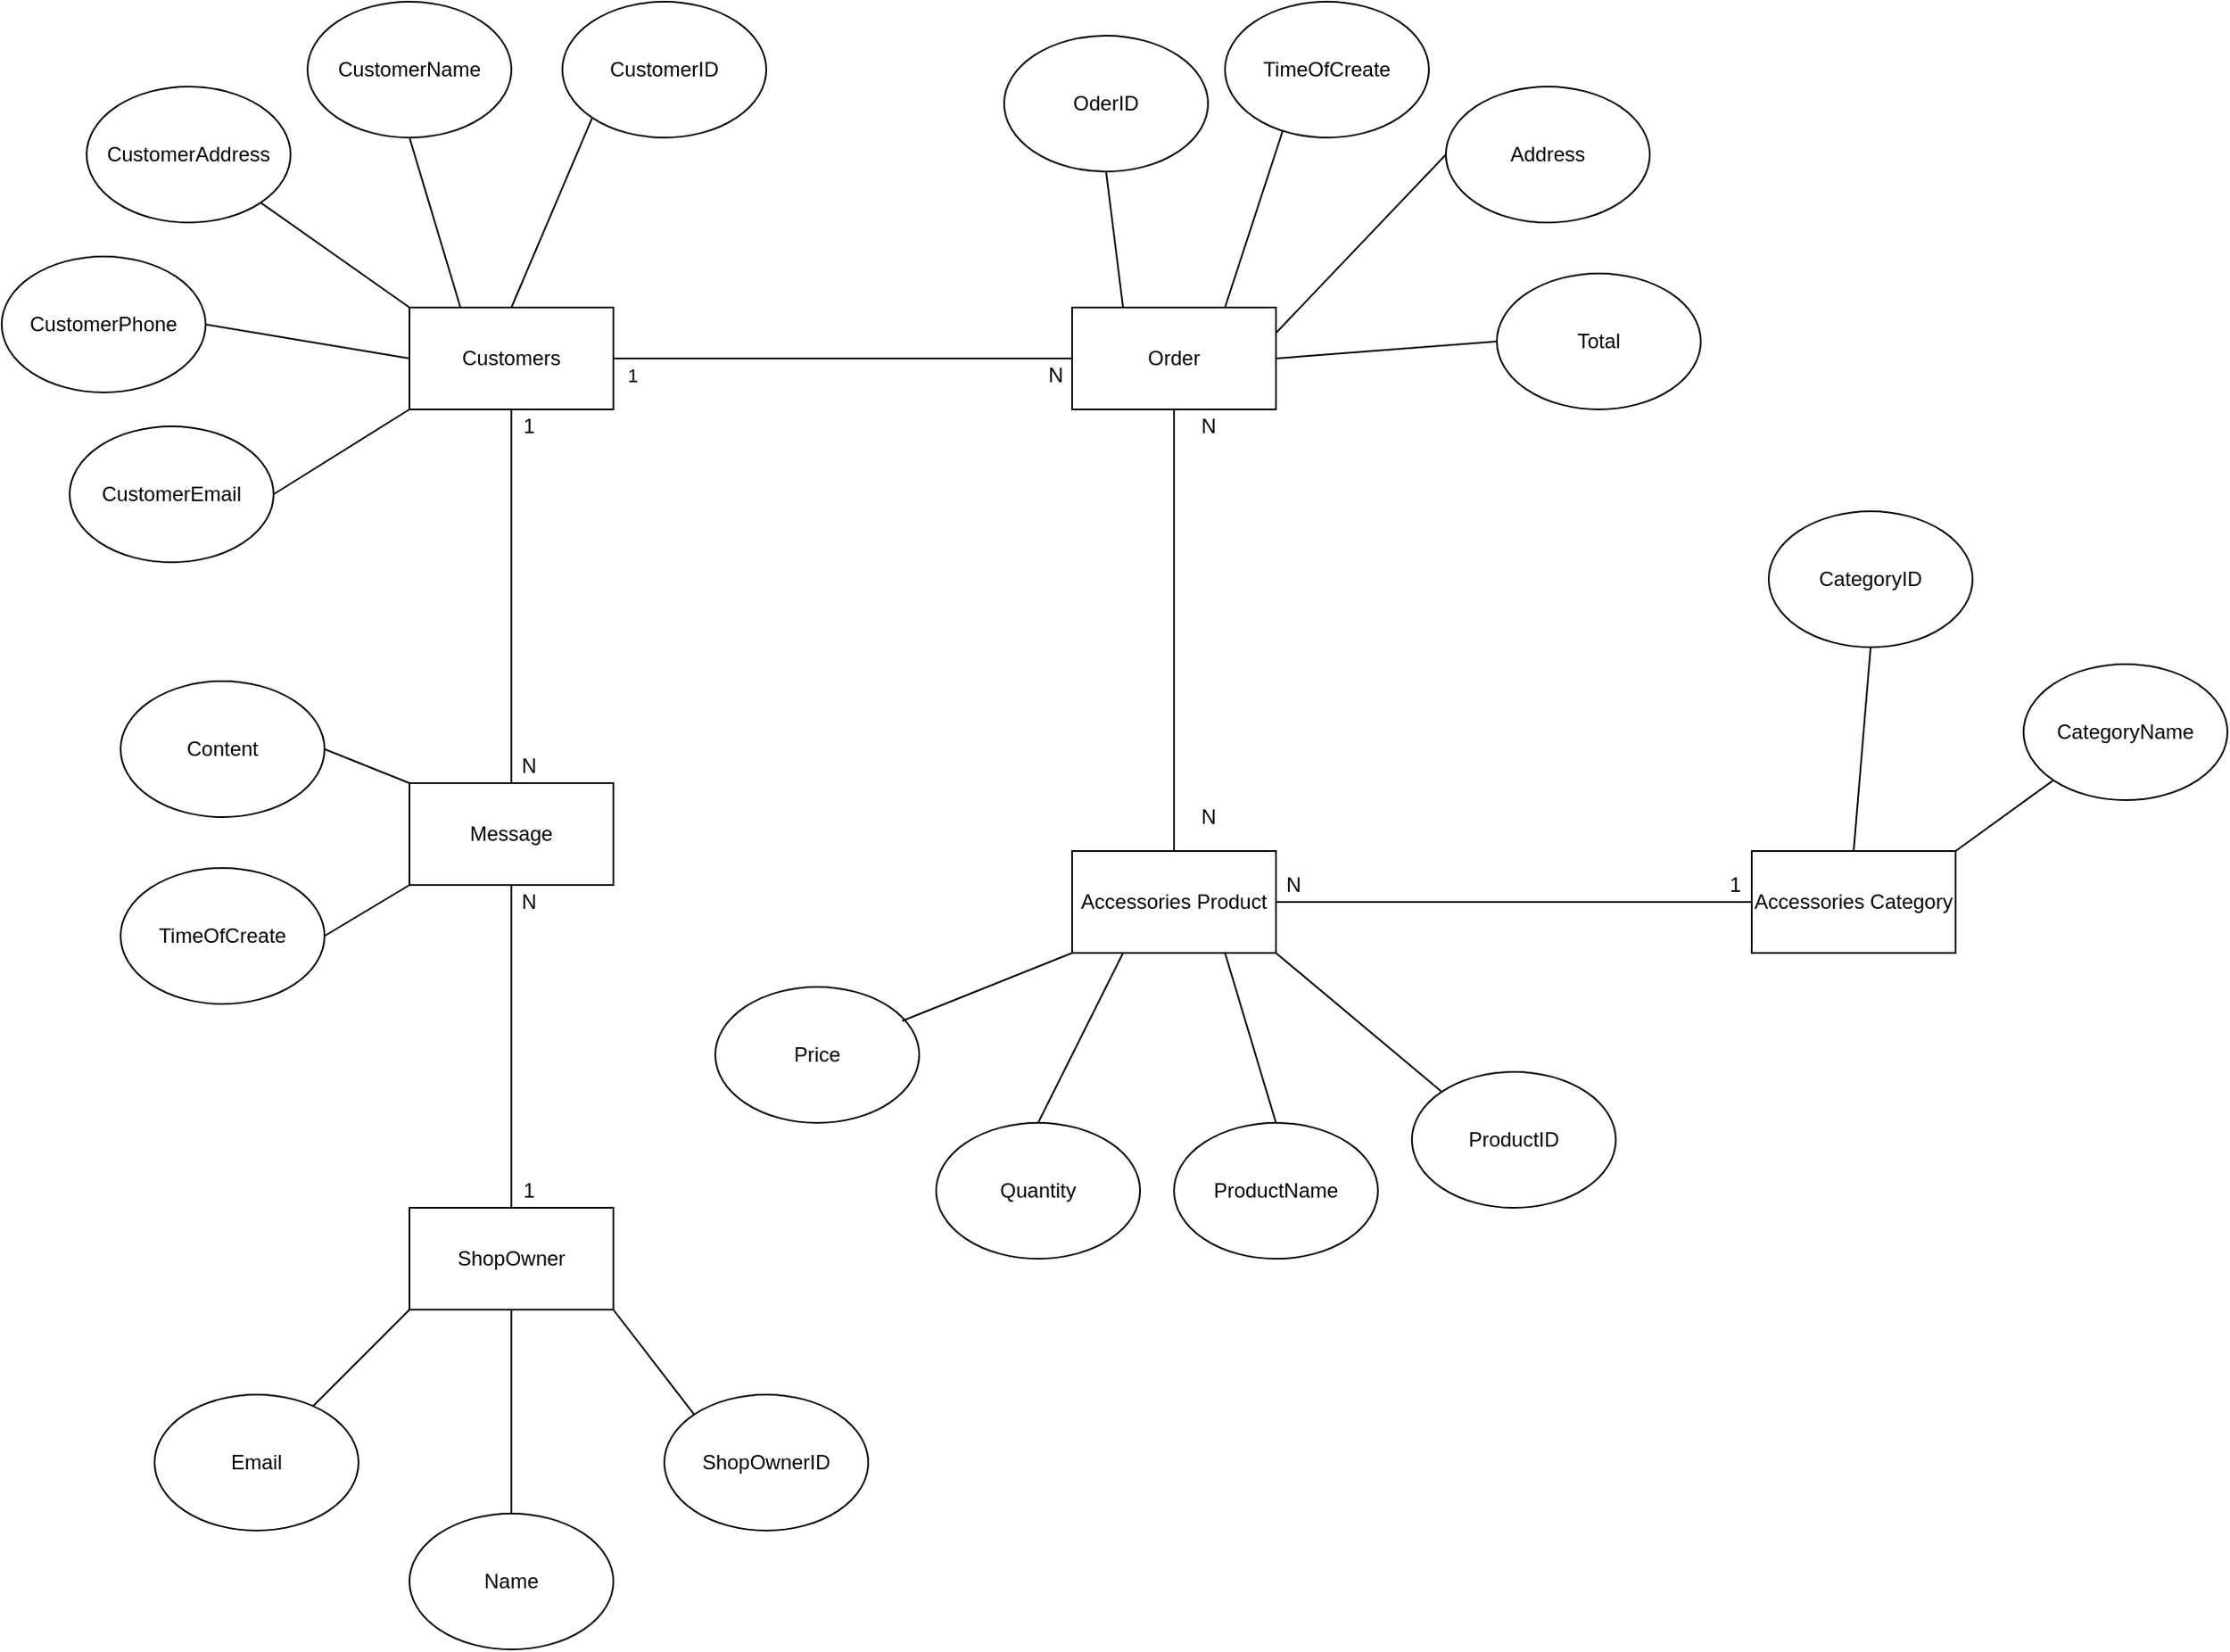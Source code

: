 <mxfile version="14.4.3" type="github">
  <diagram id="R2lEEEUBdFMjLlhIrx00" name="Page-1">
    <mxGraphModel dx="2232" dy="1864" grid="1" gridSize="10" guides="1" tooltips="1" connect="1" arrows="1" fold="1" page="1" pageScale="1" pageWidth="850" pageHeight="1100" math="0" shadow="0" extFonts="Permanent Marker^https://fonts.googleapis.com/css?family=Permanent+Marker">
      <root>
        <mxCell id="0" />
        <mxCell id="1" parent="0" />
        <mxCell id="6Naf4Phoal-c_pQ7kWCz-1" value="Accessories Product" style="rounded=0;whiteSpace=wrap;html=1;" vertex="1" parent="1">
          <mxGeometry x="340" y="370" width="120" height="60" as="geometry" />
        </mxCell>
        <mxCell id="6Naf4Phoal-c_pQ7kWCz-2" value="Accessories Category" style="rounded=0;whiteSpace=wrap;html=1;" vertex="1" parent="1">
          <mxGeometry x="740" y="370" width="120" height="60" as="geometry" />
        </mxCell>
        <mxCell id="6Naf4Phoal-c_pQ7kWCz-3" value="Order" style="rounded=0;whiteSpace=wrap;html=1;" vertex="1" parent="1">
          <mxGeometry x="340" y="50" width="120" height="60" as="geometry" />
        </mxCell>
        <mxCell id="6Naf4Phoal-c_pQ7kWCz-4" value="Customers" style="rounded=0;whiteSpace=wrap;html=1;" vertex="1" parent="1">
          <mxGeometry x="-50" y="50" width="120" height="60" as="geometry" />
        </mxCell>
        <mxCell id="6Naf4Phoal-c_pQ7kWCz-5" value="ShopOwner" style="rounded=0;whiteSpace=wrap;html=1;" vertex="1" parent="1">
          <mxGeometry x="-50" y="580" width="120" height="60" as="geometry" />
        </mxCell>
        <mxCell id="6Naf4Phoal-c_pQ7kWCz-6" value="Message" style="rounded=0;whiteSpace=wrap;html=1;" vertex="1" parent="1">
          <mxGeometry x="-50" y="330" width="120" height="60" as="geometry" />
        </mxCell>
        <mxCell id="6Naf4Phoal-c_pQ7kWCz-7" value="" style="endArrow=none;html=1;exitX=1;exitY=0.5;exitDx=0;exitDy=0;entryX=0;entryY=0.5;entryDx=0;entryDy=0;" edge="1" parent="1" source="6Naf4Phoal-c_pQ7kWCz-4" target="6Naf4Phoal-c_pQ7kWCz-3">
          <mxGeometry width="50" height="50" relative="1" as="geometry">
            <mxPoint x="400" y="420" as="sourcePoint" />
            <mxPoint x="450" y="370" as="targetPoint" />
          </mxGeometry>
        </mxCell>
        <mxCell id="6Naf4Phoal-c_pQ7kWCz-12" value="1" style="edgeLabel;html=1;align=center;verticalAlign=middle;resizable=0;points=[];" vertex="1" connectable="0" parent="6Naf4Phoal-c_pQ7kWCz-7">
          <mxGeometry x="-0.918" y="-1" relative="1" as="geometry">
            <mxPoint y="9" as="offset" />
          </mxGeometry>
        </mxCell>
        <mxCell id="6Naf4Phoal-c_pQ7kWCz-8" value="" style="endArrow=none;html=1;entryX=0;entryY=0.5;entryDx=0;entryDy=0;exitX=1;exitY=0.5;exitDx=0;exitDy=0;" edge="1" parent="1" source="6Naf4Phoal-c_pQ7kWCz-1" target="6Naf4Phoal-c_pQ7kWCz-2">
          <mxGeometry width="50" height="50" relative="1" as="geometry">
            <mxPoint x="400" y="420" as="sourcePoint" />
            <mxPoint x="450" y="370" as="targetPoint" />
          </mxGeometry>
        </mxCell>
        <mxCell id="6Naf4Phoal-c_pQ7kWCz-9" value="" style="endArrow=none;html=1;entryX=0.5;entryY=1;entryDx=0;entryDy=0;" edge="1" parent="1" target="6Naf4Phoal-c_pQ7kWCz-3">
          <mxGeometry width="50" height="50" relative="1" as="geometry">
            <mxPoint x="400" y="370" as="sourcePoint" />
            <mxPoint x="450" y="370" as="targetPoint" />
          </mxGeometry>
        </mxCell>
        <mxCell id="6Naf4Phoal-c_pQ7kWCz-10" value="" style="endArrow=none;html=1;exitX=0.5;exitY=1;exitDx=0;exitDy=0;entryX=0.5;entryY=0;entryDx=0;entryDy=0;" edge="1" parent="1" source="6Naf4Phoal-c_pQ7kWCz-4" target="6Naf4Phoal-c_pQ7kWCz-6">
          <mxGeometry width="50" height="50" relative="1" as="geometry">
            <mxPoint x="400" y="420" as="sourcePoint" />
            <mxPoint x="450" y="370" as="targetPoint" />
          </mxGeometry>
        </mxCell>
        <mxCell id="6Naf4Phoal-c_pQ7kWCz-11" value="" style="endArrow=none;html=1;exitX=0.5;exitY=1;exitDx=0;exitDy=0;entryX=0.5;entryY=0;entryDx=0;entryDy=0;" edge="1" parent="1" source="6Naf4Phoal-c_pQ7kWCz-6" target="6Naf4Phoal-c_pQ7kWCz-5">
          <mxGeometry width="50" height="50" relative="1" as="geometry">
            <mxPoint x="400" y="420" as="sourcePoint" />
            <mxPoint x="450" y="370" as="targetPoint" />
          </mxGeometry>
        </mxCell>
        <mxCell id="6Naf4Phoal-c_pQ7kWCz-13" value="N" style="text;html=1;align=center;verticalAlign=middle;resizable=0;points=[];autosize=1;" vertex="1" parent="1">
          <mxGeometry x="320" y="80" width="20" height="20" as="geometry" />
        </mxCell>
        <mxCell id="6Naf4Phoal-c_pQ7kWCz-14" value="N" style="text;html=1;align=center;verticalAlign=middle;resizable=0;points=[];autosize=1;" vertex="1" parent="1">
          <mxGeometry x="410" y="110" width="20" height="20" as="geometry" />
        </mxCell>
        <mxCell id="6Naf4Phoal-c_pQ7kWCz-15" value="N" style="text;html=1;align=center;verticalAlign=middle;resizable=0;points=[];autosize=1;" vertex="1" parent="1">
          <mxGeometry x="410" y="340" width="20" height="20" as="geometry" />
        </mxCell>
        <mxCell id="6Naf4Phoal-c_pQ7kWCz-16" value="1" style="text;html=1;align=center;verticalAlign=middle;resizable=0;points=[];autosize=1;" vertex="1" parent="1">
          <mxGeometry x="720" y="380" width="20" height="20" as="geometry" />
        </mxCell>
        <mxCell id="6Naf4Phoal-c_pQ7kWCz-17" value="N" style="text;html=1;align=center;verticalAlign=middle;resizable=0;points=[];autosize=1;" vertex="1" parent="1">
          <mxGeometry x="460" y="380" width="20" height="20" as="geometry" />
        </mxCell>
        <mxCell id="6Naf4Phoal-c_pQ7kWCz-18" value="1" style="text;html=1;align=center;verticalAlign=middle;resizable=0;points=[];autosize=1;" vertex="1" parent="1">
          <mxGeometry x="10" y="110" width="20" height="20" as="geometry" />
        </mxCell>
        <mxCell id="6Naf4Phoal-c_pQ7kWCz-19" value="N" style="text;html=1;align=center;verticalAlign=middle;resizable=0;points=[];autosize=1;" vertex="1" parent="1">
          <mxGeometry x="10" y="310" width="20" height="20" as="geometry" />
        </mxCell>
        <mxCell id="6Naf4Phoal-c_pQ7kWCz-20" value="1" style="text;html=1;align=center;verticalAlign=middle;resizable=0;points=[];autosize=1;" vertex="1" parent="1">
          <mxGeometry x="10" y="560" width="20" height="20" as="geometry" />
        </mxCell>
        <mxCell id="6Naf4Phoal-c_pQ7kWCz-21" value="N" style="text;html=1;align=center;verticalAlign=middle;resizable=0;points=[];autosize=1;" vertex="1" parent="1">
          <mxGeometry x="10" y="390" width="20" height="20" as="geometry" />
        </mxCell>
        <mxCell id="6Naf4Phoal-c_pQ7kWCz-22" value="ShopOwnerID" style="ellipse;whiteSpace=wrap;html=1;" vertex="1" parent="1">
          <mxGeometry x="100" y="690" width="120" height="80" as="geometry" />
        </mxCell>
        <mxCell id="6Naf4Phoal-c_pQ7kWCz-23" value="Name" style="ellipse;whiteSpace=wrap;html=1;" vertex="1" parent="1">
          <mxGeometry x="-50" y="760" width="120" height="80" as="geometry" />
        </mxCell>
        <mxCell id="6Naf4Phoal-c_pQ7kWCz-24" value="Email" style="ellipse;whiteSpace=wrap;html=1;" vertex="1" parent="1">
          <mxGeometry x="-200" y="690" width="120" height="80" as="geometry" />
        </mxCell>
        <mxCell id="6Naf4Phoal-c_pQ7kWCz-25" value="Content" style="ellipse;whiteSpace=wrap;html=1;" vertex="1" parent="1">
          <mxGeometry x="-220" y="270" width="120" height="80" as="geometry" />
        </mxCell>
        <mxCell id="6Naf4Phoal-c_pQ7kWCz-26" value="TimeOfCreate" style="ellipse;whiteSpace=wrap;html=1;" vertex="1" parent="1">
          <mxGeometry x="-220" y="380" width="120" height="80" as="geometry" />
        </mxCell>
        <mxCell id="6Naf4Phoal-c_pQ7kWCz-27" value="CustomerID" style="ellipse;whiteSpace=wrap;html=1;" vertex="1" parent="1">
          <mxGeometry x="40" y="-130" width="120" height="80" as="geometry" />
        </mxCell>
        <mxCell id="6Naf4Phoal-c_pQ7kWCz-28" value="CustomerName" style="ellipse;whiteSpace=wrap;html=1;" vertex="1" parent="1">
          <mxGeometry x="-110" y="-130" width="120" height="80" as="geometry" />
        </mxCell>
        <mxCell id="6Naf4Phoal-c_pQ7kWCz-29" value="CustomerAddress" style="ellipse;whiteSpace=wrap;html=1;" vertex="1" parent="1">
          <mxGeometry x="-240" y="-80" width="120" height="80" as="geometry" />
        </mxCell>
        <mxCell id="6Naf4Phoal-c_pQ7kWCz-30" value="CustomerPhone" style="ellipse;whiteSpace=wrap;html=1;" vertex="1" parent="1">
          <mxGeometry x="-290" y="20" width="120" height="80" as="geometry" />
        </mxCell>
        <mxCell id="6Naf4Phoal-c_pQ7kWCz-31" value="CustomerEmail" style="ellipse;whiteSpace=wrap;html=1;" vertex="1" parent="1">
          <mxGeometry x="-250" y="120" width="120" height="80" as="geometry" />
        </mxCell>
        <mxCell id="6Naf4Phoal-c_pQ7kWCz-32" value="OderID" style="ellipse;whiteSpace=wrap;html=1;" vertex="1" parent="1">
          <mxGeometry x="300" y="-110" width="120" height="80" as="geometry" />
        </mxCell>
        <mxCell id="6Naf4Phoal-c_pQ7kWCz-33" value="TimeOfCreate" style="ellipse;whiteSpace=wrap;html=1;" vertex="1" parent="1">
          <mxGeometry x="430" y="-130" width="120" height="80" as="geometry" />
        </mxCell>
        <mxCell id="6Naf4Phoal-c_pQ7kWCz-34" value="ProductID" style="ellipse;whiteSpace=wrap;html=1;" vertex="1" parent="1">
          <mxGeometry x="540" y="500" width="120" height="80" as="geometry" />
        </mxCell>
        <mxCell id="6Naf4Phoal-c_pQ7kWCz-35" value="ProductName" style="ellipse;whiteSpace=wrap;html=1;" vertex="1" parent="1">
          <mxGeometry x="400" y="530" width="120" height="80" as="geometry" />
        </mxCell>
        <mxCell id="6Naf4Phoal-c_pQ7kWCz-36" value="Quantity" style="ellipse;whiteSpace=wrap;html=1;" vertex="1" parent="1">
          <mxGeometry x="260" y="530" width="120" height="80" as="geometry" />
        </mxCell>
        <mxCell id="6Naf4Phoal-c_pQ7kWCz-37" value="Price" style="ellipse;whiteSpace=wrap;html=1;" vertex="1" parent="1">
          <mxGeometry x="130" y="450" width="120" height="80" as="geometry" />
        </mxCell>
        <mxCell id="6Naf4Phoal-c_pQ7kWCz-38" value="CategoryID" style="ellipse;whiteSpace=wrap;html=1;" vertex="1" parent="1">
          <mxGeometry x="750" y="170" width="120" height="80" as="geometry" />
        </mxCell>
        <mxCell id="6Naf4Phoal-c_pQ7kWCz-39" value="CategoryName" style="ellipse;whiteSpace=wrap;html=1;" vertex="1" parent="1">
          <mxGeometry x="900" y="260" width="120" height="80" as="geometry" />
        </mxCell>
        <mxCell id="6Naf4Phoal-c_pQ7kWCz-40" value="" style="endArrow=none;html=1;entryX=0.5;entryY=1;entryDx=0;entryDy=0;exitX=0.5;exitY=0;exitDx=0;exitDy=0;" edge="1" parent="1" source="6Naf4Phoal-c_pQ7kWCz-2" target="6Naf4Phoal-c_pQ7kWCz-38">
          <mxGeometry width="50" height="50" relative="1" as="geometry">
            <mxPoint x="370" y="420" as="sourcePoint" />
            <mxPoint x="420" y="370" as="targetPoint" />
          </mxGeometry>
        </mxCell>
        <mxCell id="6Naf4Phoal-c_pQ7kWCz-41" value="" style="endArrow=none;html=1;exitX=1;exitY=0;exitDx=0;exitDy=0;entryX=0;entryY=1;entryDx=0;entryDy=0;" edge="1" parent="1" source="6Naf4Phoal-c_pQ7kWCz-2" target="6Naf4Phoal-c_pQ7kWCz-39">
          <mxGeometry width="50" height="50" relative="1" as="geometry">
            <mxPoint x="870" y="400" as="sourcePoint" />
            <mxPoint x="920" y="350" as="targetPoint" />
          </mxGeometry>
        </mxCell>
        <mxCell id="6Naf4Phoal-c_pQ7kWCz-42" value="" style="endArrow=none;html=1;exitX=1;exitY=1;exitDx=0;exitDy=0;entryX=0;entryY=0;entryDx=0;entryDy=0;" edge="1" parent="1" source="6Naf4Phoal-c_pQ7kWCz-1" target="6Naf4Phoal-c_pQ7kWCz-34">
          <mxGeometry width="50" height="50" relative="1" as="geometry">
            <mxPoint x="470" y="490" as="sourcePoint" />
            <mxPoint x="520" y="440" as="targetPoint" />
          </mxGeometry>
        </mxCell>
        <mxCell id="6Naf4Phoal-c_pQ7kWCz-43" value="" style="endArrow=none;html=1;entryX=0.75;entryY=1;entryDx=0;entryDy=0;exitX=0.5;exitY=0;exitDx=0;exitDy=0;" edge="1" parent="1" source="6Naf4Phoal-c_pQ7kWCz-35" target="6Naf4Phoal-c_pQ7kWCz-1">
          <mxGeometry width="50" height="50" relative="1" as="geometry">
            <mxPoint x="400" y="520" as="sourcePoint" />
            <mxPoint x="450" y="470" as="targetPoint" />
          </mxGeometry>
        </mxCell>
        <mxCell id="6Naf4Phoal-c_pQ7kWCz-44" value="" style="endArrow=none;html=1;entryX=0.25;entryY=1;entryDx=0;entryDy=0;exitX=0.5;exitY=0;exitDx=0;exitDy=0;" edge="1" parent="1" source="6Naf4Phoal-c_pQ7kWCz-36" target="6Naf4Phoal-c_pQ7kWCz-1">
          <mxGeometry width="50" height="50" relative="1" as="geometry">
            <mxPoint x="320" y="520" as="sourcePoint" />
            <mxPoint x="370" y="470" as="targetPoint" />
          </mxGeometry>
        </mxCell>
        <mxCell id="6Naf4Phoal-c_pQ7kWCz-45" value="" style="endArrow=none;html=1;entryX=0;entryY=1;entryDx=0;entryDy=0;" edge="1" parent="1" target="6Naf4Phoal-c_pQ7kWCz-1">
          <mxGeometry width="50" height="50" relative="1" as="geometry">
            <mxPoint x="240" y="470" as="sourcePoint" />
            <mxPoint x="290" y="420" as="targetPoint" />
          </mxGeometry>
        </mxCell>
        <mxCell id="6Naf4Phoal-c_pQ7kWCz-46" value="" style="endArrow=none;html=1;entryX=0.5;entryY=1;entryDx=0;entryDy=0;exitX=0.25;exitY=0;exitDx=0;exitDy=0;" edge="1" parent="1" source="6Naf4Phoal-c_pQ7kWCz-3" target="6Naf4Phoal-c_pQ7kWCz-32">
          <mxGeometry width="50" height="50" relative="1" as="geometry">
            <mxPoint x="330" y="30" as="sourcePoint" />
            <mxPoint x="380" y="-20" as="targetPoint" />
          </mxGeometry>
        </mxCell>
        <mxCell id="6Naf4Phoal-c_pQ7kWCz-47" value="" style="endArrow=none;html=1;entryX=0.283;entryY=0.95;entryDx=0;entryDy=0;entryPerimeter=0;exitX=0.75;exitY=0;exitDx=0;exitDy=0;" edge="1" parent="1" source="6Naf4Phoal-c_pQ7kWCz-3" target="6Naf4Phoal-c_pQ7kWCz-33">
          <mxGeometry width="50" height="50" relative="1" as="geometry">
            <mxPoint x="440" y="60" as="sourcePoint" />
            <mxPoint x="490" y="10" as="targetPoint" />
          </mxGeometry>
        </mxCell>
        <mxCell id="6Naf4Phoal-c_pQ7kWCz-48" value="Address" style="ellipse;whiteSpace=wrap;html=1;" vertex="1" parent="1">
          <mxGeometry x="560" y="-80" width="120" height="80" as="geometry" />
        </mxCell>
        <mxCell id="6Naf4Phoal-c_pQ7kWCz-49" value="" style="endArrow=none;html=1;exitX=1;exitY=0.25;exitDx=0;exitDy=0;entryX=0;entryY=0.5;entryDx=0;entryDy=0;" edge="1" parent="1" source="6Naf4Phoal-c_pQ7kWCz-3" target="6Naf4Phoal-c_pQ7kWCz-48">
          <mxGeometry width="50" height="50" relative="1" as="geometry">
            <mxPoint x="480" y="100" as="sourcePoint" />
            <mxPoint x="530" y="50" as="targetPoint" />
          </mxGeometry>
        </mxCell>
        <mxCell id="6Naf4Phoal-c_pQ7kWCz-50" value="Total" style="ellipse;whiteSpace=wrap;html=1;" vertex="1" parent="1">
          <mxGeometry x="590" y="30" width="120" height="80" as="geometry" />
        </mxCell>
        <mxCell id="6Naf4Phoal-c_pQ7kWCz-51" value="" style="endArrow=none;html=1;exitX=1;exitY=0.5;exitDx=0;exitDy=0;entryX=0;entryY=0.5;entryDx=0;entryDy=0;" edge="1" parent="1" source="6Naf4Phoal-c_pQ7kWCz-3" target="6Naf4Phoal-c_pQ7kWCz-50">
          <mxGeometry width="50" height="50" relative="1" as="geometry">
            <mxPoint x="510" y="120" as="sourcePoint" />
            <mxPoint x="560" y="70" as="targetPoint" />
          </mxGeometry>
        </mxCell>
        <mxCell id="6Naf4Phoal-c_pQ7kWCz-52" value="" style="endArrow=none;html=1;entryX=0;entryY=1;entryDx=0;entryDy=0;" edge="1" parent="1" source="6Naf4Phoal-c_pQ7kWCz-24" target="6Naf4Phoal-c_pQ7kWCz-5">
          <mxGeometry width="50" height="50" relative="1" as="geometry">
            <mxPoint x="-100" y="720" as="sourcePoint" />
            <mxPoint x="-50" y="670" as="targetPoint" />
          </mxGeometry>
        </mxCell>
        <mxCell id="6Naf4Phoal-c_pQ7kWCz-53" value="" style="endArrow=none;html=1;entryX=0.5;entryY=1;entryDx=0;entryDy=0;exitX=0.5;exitY=0;exitDx=0;exitDy=0;" edge="1" parent="1" source="6Naf4Phoal-c_pQ7kWCz-23" target="6Naf4Phoal-c_pQ7kWCz-5">
          <mxGeometry width="50" height="50" relative="1" as="geometry">
            <mxPoint y="710" as="sourcePoint" />
            <mxPoint x="50" y="660" as="targetPoint" />
          </mxGeometry>
        </mxCell>
        <mxCell id="6Naf4Phoal-c_pQ7kWCz-54" value="" style="endArrow=none;html=1;entryX=1;entryY=1;entryDx=0;entryDy=0;exitX=0;exitY=0;exitDx=0;exitDy=0;" edge="1" parent="1" source="6Naf4Phoal-c_pQ7kWCz-22" target="6Naf4Phoal-c_pQ7kWCz-5">
          <mxGeometry width="50" height="50" relative="1" as="geometry">
            <mxPoint x="90" y="710" as="sourcePoint" />
            <mxPoint x="140" y="660" as="targetPoint" />
          </mxGeometry>
        </mxCell>
        <mxCell id="6Naf4Phoal-c_pQ7kWCz-55" value="" style="endArrow=none;html=1;entryX=0;entryY=0;entryDx=0;entryDy=0;exitX=1;exitY=0.5;exitDx=0;exitDy=0;" edge="1" parent="1" source="6Naf4Phoal-c_pQ7kWCz-25" target="6Naf4Phoal-c_pQ7kWCz-6">
          <mxGeometry width="50" height="50" relative="1" as="geometry">
            <mxPoint x="-80" y="340" as="sourcePoint" />
            <mxPoint x="-30" y="290" as="targetPoint" />
          </mxGeometry>
        </mxCell>
        <mxCell id="6Naf4Phoal-c_pQ7kWCz-56" value="" style="endArrow=none;html=1;entryX=0;entryY=1;entryDx=0;entryDy=0;exitX=1;exitY=0.5;exitDx=0;exitDy=0;" edge="1" parent="1" source="6Naf4Phoal-c_pQ7kWCz-26" target="6Naf4Phoal-c_pQ7kWCz-6">
          <mxGeometry width="50" height="50" relative="1" as="geometry">
            <mxPoint x="-90" y="410" as="sourcePoint" />
            <mxPoint x="-40" y="360" as="targetPoint" />
          </mxGeometry>
        </mxCell>
        <mxCell id="6Naf4Phoal-c_pQ7kWCz-57" value="" style="endArrow=none;html=1;entryX=0;entryY=1;entryDx=0;entryDy=0;exitX=1;exitY=0.5;exitDx=0;exitDy=0;" edge="1" parent="1" source="6Naf4Phoal-c_pQ7kWCz-31" target="6Naf4Phoal-c_pQ7kWCz-4">
          <mxGeometry width="50" height="50" relative="1" as="geometry">
            <mxPoint x="-90" y="180" as="sourcePoint" />
            <mxPoint x="-40" y="130" as="targetPoint" />
          </mxGeometry>
        </mxCell>
        <mxCell id="6Naf4Phoal-c_pQ7kWCz-58" value="" style="endArrow=none;html=1;entryX=0;entryY=0.5;entryDx=0;entryDy=0;exitX=1;exitY=0.5;exitDx=0;exitDy=0;" edge="1" parent="1" source="6Naf4Phoal-c_pQ7kWCz-30" target="6Naf4Phoal-c_pQ7kWCz-4">
          <mxGeometry width="50" height="50" relative="1" as="geometry">
            <mxPoint x="-120" y="100" as="sourcePoint" />
            <mxPoint x="-70" y="50" as="targetPoint" />
          </mxGeometry>
        </mxCell>
        <mxCell id="6Naf4Phoal-c_pQ7kWCz-59" value="" style="endArrow=none;html=1;entryX=0;entryY=0;entryDx=0;entryDy=0;exitX=1;exitY=1;exitDx=0;exitDy=0;" edge="1" parent="1" source="6Naf4Phoal-c_pQ7kWCz-29" target="6Naf4Phoal-c_pQ7kWCz-4">
          <mxGeometry width="50" height="50" relative="1" as="geometry">
            <mxPoint x="-110" y="50" as="sourcePoint" />
            <mxPoint x="-60" as="targetPoint" />
          </mxGeometry>
        </mxCell>
        <mxCell id="6Naf4Phoal-c_pQ7kWCz-60" value="" style="endArrow=none;html=1;exitX=0.25;exitY=0;exitDx=0;exitDy=0;entryX=0.5;entryY=1;entryDx=0;entryDy=0;" edge="1" parent="1" source="6Naf4Phoal-c_pQ7kWCz-4" target="6Naf4Phoal-c_pQ7kWCz-28">
          <mxGeometry width="50" height="50" relative="1" as="geometry">
            <mxPoint x="-50" y="40" as="sourcePoint" />
            <mxPoint y="-10" as="targetPoint" />
          </mxGeometry>
        </mxCell>
        <mxCell id="6Naf4Phoal-c_pQ7kWCz-61" value="" style="endArrow=none;html=1;entryX=0;entryY=1;entryDx=0;entryDy=0;exitX=0.5;exitY=0;exitDx=0;exitDy=0;" edge="1" parent="1" source="6Naf4Phoal-c_pQ7kWCz-4" target="6Naf4Phoal-c_pQ7kWCz-27">
          <mxGeometry width="50" height="50" relative="1" as="geometry">
            <mxPoint x="10" y="70" as="sourcePoint" />
            <mxPoint x="60" y="20" as="targetPoint" />
          </mxGeometry>
        </mxCell>
      </root>
    </mxGraphModel>
  </diagram>
</mxfile>
